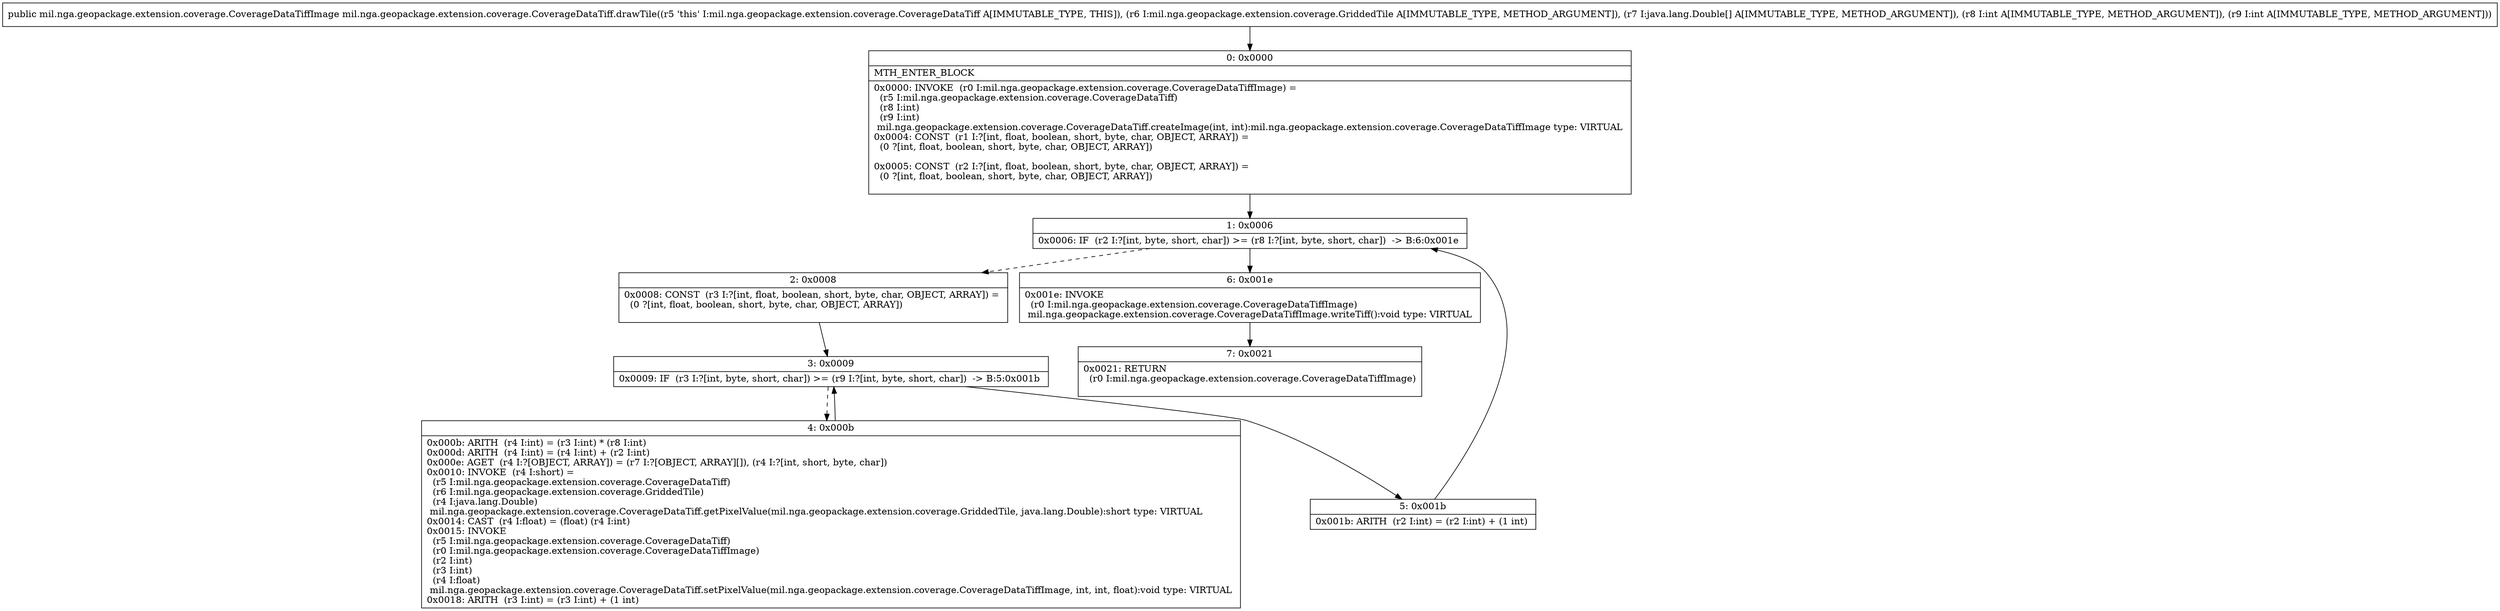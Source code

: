 digraph "CFG formil.nga.geopackage.extension.coverage.CoverageDataTiff.drawTile(Lmil\/nga\/geopackage\/extension\/coverage\/GriddedTile;[Ljava\/lang\/Double;II)Lmil\/nga\/geopackage\/extension\/coverage\/CoverageDataTiffImage;" {
Node_0 [shape=record,label="{0\:\ 0x0000|MTH_ENTER_BLOCK\l|0x0000: INVOKE  (r0 I:mil.nga.geopackage.extension.coverage.CoverageDataTiffImage) = \l  (r5 I:mil.nga.geopackage.extension.coverage.CoverageDataTiff)\l  (r8 I:int)\l  (r9 I:int)\l mil.nga.geopackage.extension.coverage.CoverageDataTiff.createImage(int, int):mil.nga.geopackage.extension.coverage.CoverageDataTiffImage type: VIRTUAL \l0x0004: CONST  (r1 I:?[int, float, boolean, short, byte, char, OBJECT, ARRAY]) = \l  (0 ?[int, float, boolean, short, byte, char, OBJECT, ARRAY])\l \l0x0005: CONST  (r2 I:?[int, float, boolean, short, byte, char, OBJECT, ARRAY]) = \l  (0 ?[int, float, boolean, short, byte, char, OBJECT, ARRAY])\l \l}"];
Node_1 [shape=record,label="{1\:\ 0x0006|0x0006: IF  (r2 I:?[int, byte, short, char]) \>= (r8 I:?[int, byte, short, char])  \-\> B:6:0x001e \l}"];
Node_2 [shape=record,label="{2\:\ 0x0008|0x0008: CONST  (r3 I:?[int, float, boolean, short, byte, char, OBJECT, ARRAY]) = \l  (0 ?[int, float, boolean, short, byte, char, OBJECT, ARRAY])\l \l}"];
Node_3 [shape=record,label="{3\:\ 0x0009|0x0009: IF  (r3 I:?[int, byte, short, char]) \>= (r9 I:?[int, byte, short, char])  \-\> B:5:0x001b \l}"];
Node_4 [shape=record,label="{4\:\ 0x000b|0x000b: ARITH  (r4 I:int) = (r3 I:int) * (r8 I:int) \l0x000d: ARITH  (r4 I:int) = (r4 I:int) + (r2 I:int) \l0x000e: AGET  (r4 I:?[OBJECT, ARRAY]) = (r7 I:?[OBJECT, ARRAY][]), (r4 I:?[int, short, byte, char]) \l0x0010: INVOKE  (r4 I:short) = \l  (r5 I:mil.nga.geopackage.extension.coverage.CoverageDataTiff)\l  (r6 I:mil.nga.geopackage.extension.coverage.GriddedTile)\l  (r4 I:java.lang.Double)\l mil.nga.geopackage.extension.coverage.CoverageDataTiff.getPixelValue(mil.nga.geopackage.extension.coverage.GriddedTile, java.lang.Double):short type: VIRTUAL \l0x0014: CAST  (r4 I:float) = (float) (r4 I:int) \l0x0015: INVOKE  \l  (r5 I:mil.nga.geopackage.extension.coverage.CoverageDataTiff)\l  (r0 I:mil.nga.geopackage.extension.coverage.CoverageDataTiffImage)\l  (r2 I:int)\l  (r3 I:int)\l  (r4 I:float)\l mil.nga.geopackage.extension.coverage.CoverageDataTiff.setPixelValue(mil.nga.geopackage.extension.coverage.CoverageDataTiffImage, int, int, float):void type: VIRTUAL \l0x0018: ARITH  (r3 I:int) = (r3 I:int) + (1 int) \l}"];
Node_5 [shape=record,label="{5\:\ 0x001b|0x001b: ARITH  (r2 I:int) = (r2 I:int) + (1 int) \l}"];
Node_6 [shape=record,label="{6\:\ 0x001e|0x001e: INVOKE  \l  (r0 I:mil.nga.geopackage.extension.coverage.CoverageDataTiffImage)\l mil.nga.geopackage.extension.coverage.CoverageDataTiffImage.writeTiff():void type: VIRTUAL \l}"];
Node_7 [shape=record,label="{7\:\ 0x0021|0x0021: RETURN  \l  (r0 I:mil.nga.geopackage.extension.coverage.CoverageDataTiffImage)\l \l}"];
MethodNode[shape=record,label="{public mil.nga.geopackage.extension.coverage.CoverageDataTiffImage mil.nga.geopackage.extension.coverage.CoverageDataTiff.drawTile((r5 'this' I:mil.nga.geopackage.extension.coverage.CoverageDataTiff A[IMMUTABLE_TYPE, THIS]), (r6 I:mil.nga.geopackage.extension.coverage.GriddedTile A[IMMUTABLE_TYPE, METHOD_ARGUMENT]), (r7 I:java.lang.Double[] A[IMMUTABLE_TYPE, METHOD_ARGUMENT]), (r8 I:int A[IMMUTABLE_TYPE, METHOD_ARGUMENT]), (r9 I:int A[IMMUTABLE_TYPE, METHOD_ARGUMENT])) }"];
MethodNode -> Node_0;
Node_0 -> Node_1;
Node_1 -> Node_2[style=dashed];
Node_1 -> Node_6;
Node_2 -> Node_3;
Node_3 -> Node_4[style=dashed];
Node_3 -> Node_5;
Node_4 -> Node_3;
Node_5 -> Node_1;
Node_6 -> Node_7;
}

